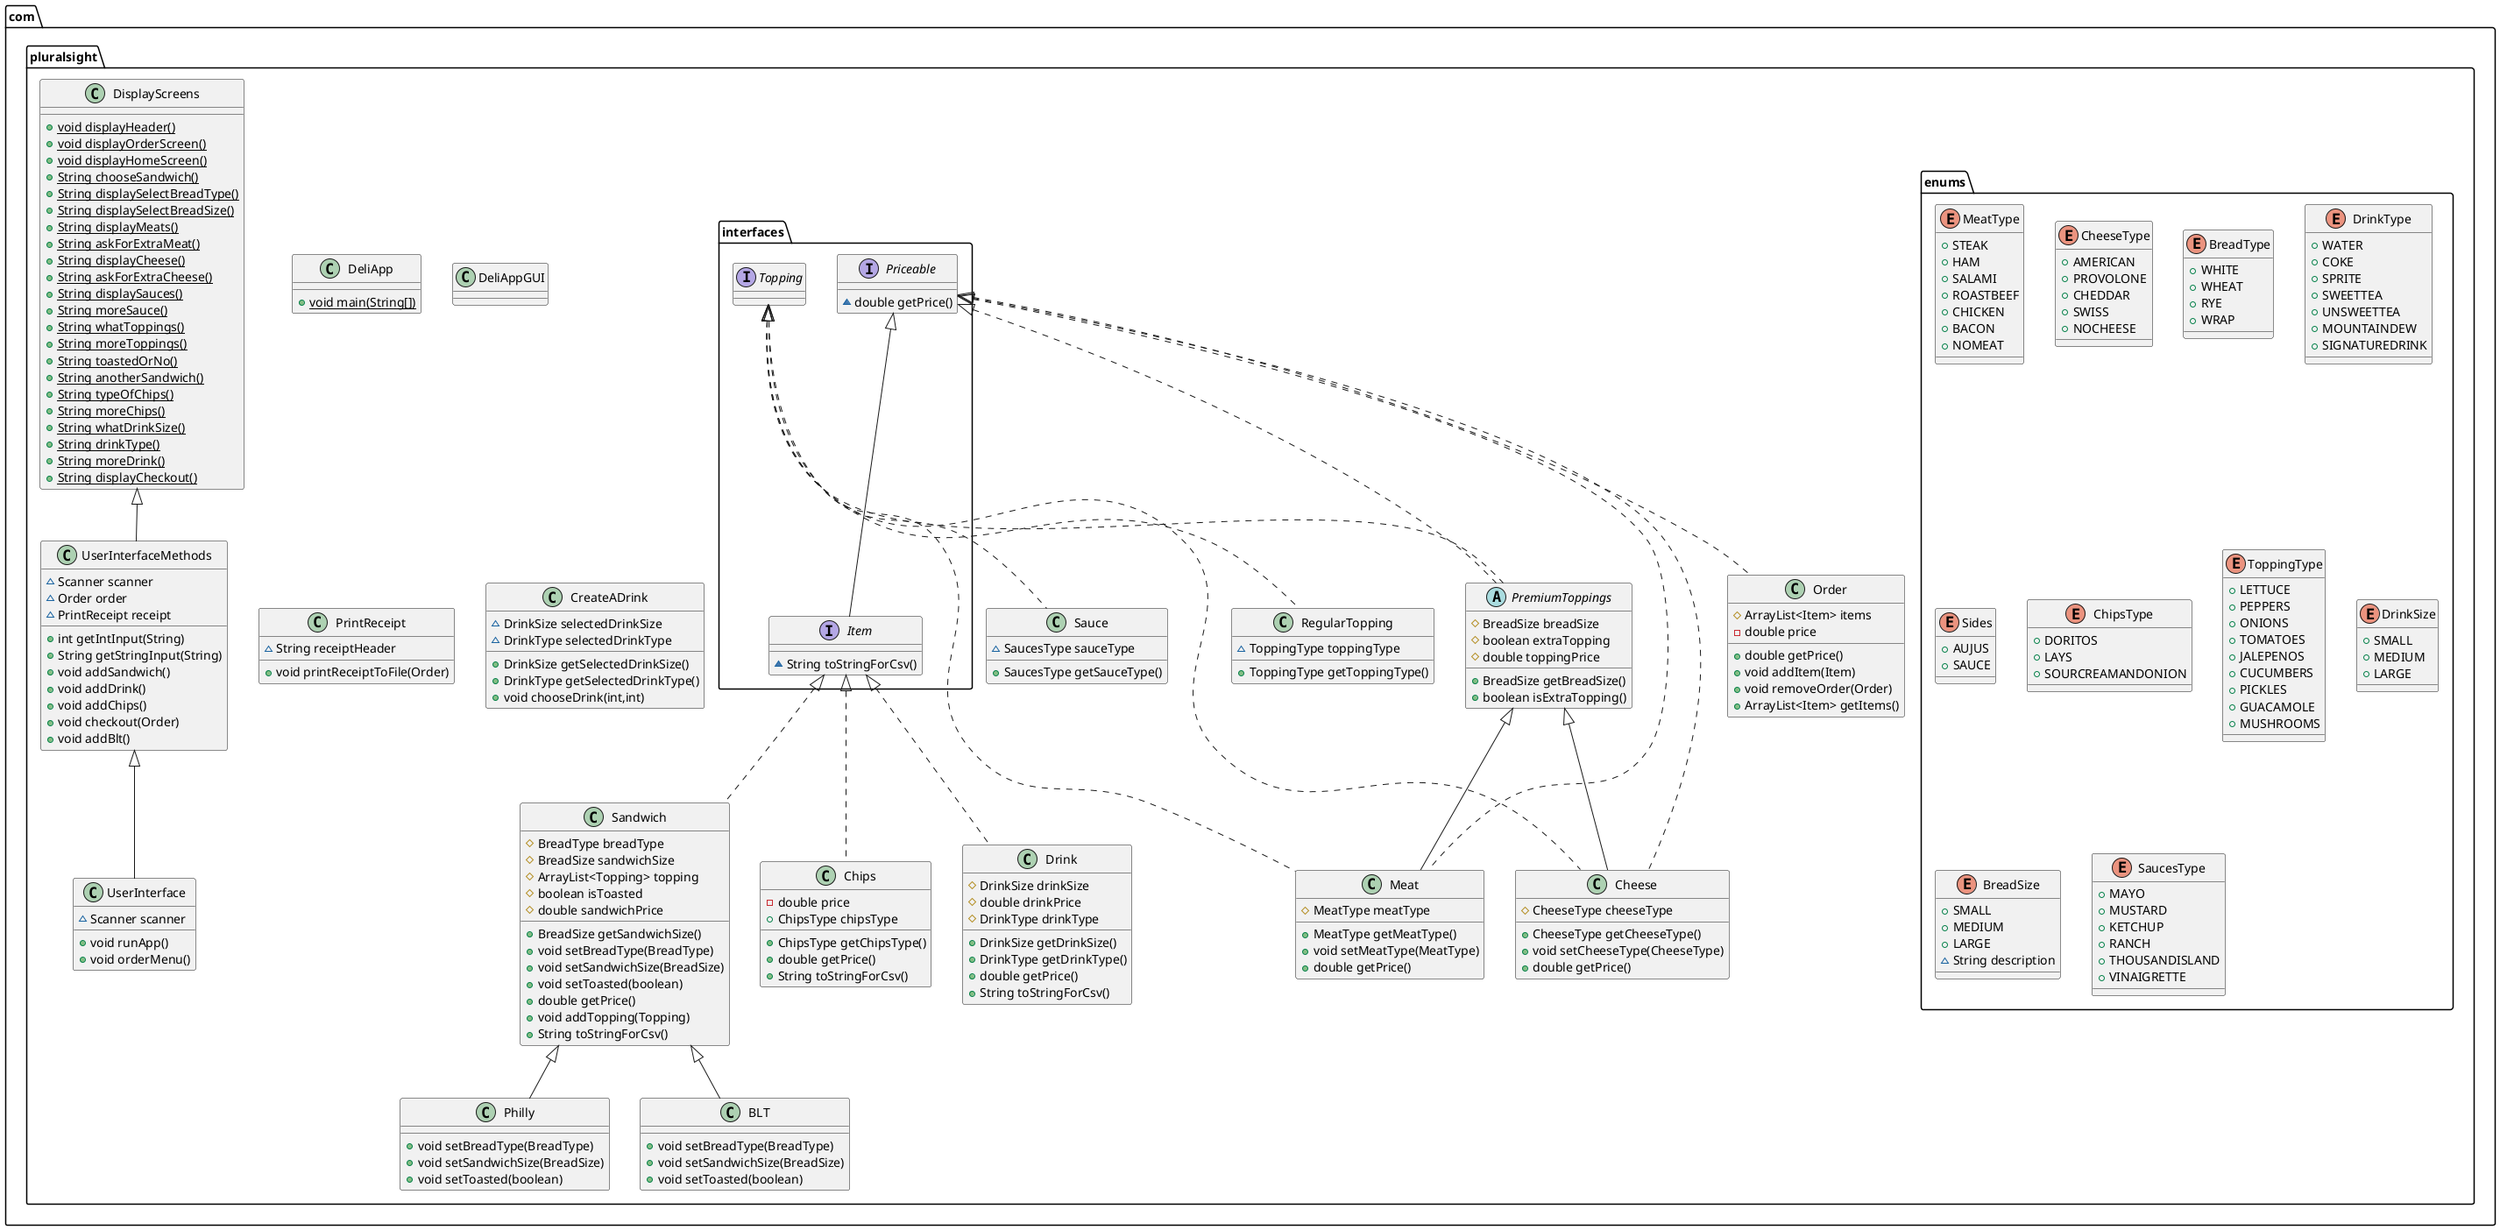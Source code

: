 @startuml
enum com.pluralsight.enums.MeatType {
+  STEAK
+  HAM
+  SALAMI
+  ROASTBEEF
+  CHICKEN
+  BACON
+  NOMEAT
}

class com.pluralsight.DeliApp {
+ {static} void main(String[])
}

class com.pluralsight.Chips {
- double price
+ ChipsType chipsType
+ ChipsType getChipsType()
+ double getPrice()
+ String toStringForCsv()
}


interface com.pluralsight.interfaces.Topping {
}
class com.pluralsight.Philly {
+ void setBreadType(BreadType)
+ void setSandwichSize(BreadSize)
+ void setToasted(boolean)
}

enum com.pluralsight.enums.CheeseType {
+  AMERICAN
+  PROVOLONE
+  CHEDDAR
+  SWISS
+  NOCHEESE
}

class com.pluralsight.RegularTopping {
~ ToppingType toppingType
+ ToppingType getToppingType()
}


class com.pluralsight.DisplayScreens {
+ {static} void displayHeader()
+ {static} void displayOrderScreen()
+ {static} void displayHomeScreen()
+ {static} String chooseSandwich()
+ {static} String displaySelectBreadType()
+ {static} String displaySelectBreadSize()
+ {static} String displayMeats()
+ {static} String askForExtraMeat()
+ {static} String displayCheese()
+ {static} String askForExtraCheese()
+ {static} String displaySauces()
+ {static} String moreSauce()
+ {static} String whatToppings()
+ {static} String moreToppings()
+ {static} String toastedOrNo()
+ {static} String anotherSandwich()
+ {static} String typeOfChips()
+ {static} String moreChips()
+ {static} String whatDrinkSize()
+ {static} String drinkType()
+ {static} String moreDrink()
+ {static} String displayCheckout()
}

enum com.pluralsight.enums.BreadType {
+  WHITE
+  WHEAT
+  RYE
+  WRAP
}

class com.pluralsight.DeliAppGUI {
}
enum com.pluralsight.enums.DrinkType {
+  WATER
+  COKE
+  SPRITE
+  SWEETTEA
+  UNSWEETTEA
+  MOUNTAINDEW
+  SIGNATUREDRINK
}

class com.pluralsight.UserInterface {
~ Scanner scanner
+ void runApp()
+ void orderMenu()
}


class com.pluralsight.Drink {
# DrinkSize drinkSize
# double drinkPrice
# DrinkType drinkType
+ DrinkSize getDrinkSize()
+ DrinkType getDrinkType()
+ double getPrice()
+ String toStringForCsv()
}


enum com.pluralsight.enums.Sides {
+  AUJUS
+  SAUCE
}

enum com.pluralsight.enums.ChipsType {
+  DORITOS
+  LAYS
+  SOURCREAMANDONION
}

class com.pluralsight.UserInterfaceMethods {
~ Scanner scanner
~ Order order
~ PrintReceipt receipt
+ int getIntInput(String)
+ String getStringInput(String)
+ void addSandwich()
+ void addDrink()
+ void addChips()
+ void checkout(Order)
+ void addBlt()
}


interface com.pluralsight.interfaces.Item {
~ String toStringForCsv()
}

interface com.pluralsight.interfaces.Priceable {
~ double getPrice()
}

abstract class com.pluralsight.PremiumToppings {
# BreadSize breadSize
# boolean extraTopping
# double toppingPrice
+ BreadSize getBreadSize()
+ boolean isExtraTopping()
}


class com.pluralsight.Order {
# ArrayList<Item> items
- double price
+ double getPrice()
+ void addItem(Item)
+ void removeOrder(Order)
+ ArrayList<Item> getItems()
}


class com.pluralsight.Sandwich {
# BreadType breadType
# BreadSize sandwichSize
# ArrayList<Topping> topping
# boolean isToasted
# double sandwichPrice
+ BreadSize getSandwichSize()
+ void setBreadType(BreadType)
+ void setSandwichSize(BreadSize)
+ void setToasted(boolean)
+ double getPrice()
+ void addTopping(Topping)
+ String toStringForCsv()
}


class com.pluralsight.BLT {
+ void setBreadType(BreadType)
+ void setSandwichSize(BreadSize)
+ void setToasted(boolean)
}

enum com.pluralsight.enums.ToppingType {
+  LETTUCE
+  PEPPERS
+  ONIONS
+  TOMATOES
+  JALEPENOS
+  CUCUMBERS
+  PICKLES
+  GUACAMOLE
+  MUSHROOMS
}

class com.pluralsight.Cheese {
# CheeseType cheeseType
+ CheeseType getCheeseType()
+ void setCheeseType(CheeseType)
+ double getPrice()
}


enum com.pluralsight.enums.DrinkSize {
+  SMALL
+  MEDIUM
+  LARGE
}

enum com.pluralsight.enums.BreadSize {
+  SMALL
+  MEDIUM
+  LARGE
~ String description
}

enum com.pluralsight.enums.SaucesType {
+  MAYO
+  MUSTARD
+  KETCHUP
+  RANCH
+  THOUSANDISLAND
+  VINAIGRETTE
}

class com.pluralsight.PrintReceipt {
~ String receiptHeader
+ void printReceiptToFile(Order)
}


class com.pluralsight.Meat {
# MeatType meatType
+ MeatType getMeatType()
+ void setMeatType(MeatType)
+ double getPrice()
}


class com.pluralsight.Sauce {
~ SaucesType sauceType
+ SaucesType getSauceType()
}


class com.pluralsight.CreateADrink {
~ DrinkSize selectedDrinkSize
~ DrinkType selectedDrinkType
+ DrinkSize getSelectedDrinkSize()
+ DrinkType getSelectedDrinkType()
+ void chooseDrink(int,int)
}




com.pluralsight.interfaces.Item <|.. com.pluralsight.Chips
com.pluralsight.Sandwich <|-- com.pluralsight.Philly
com.pluralsight.interfaces.Topping <|.. com.pluralsight.RegularTopping
com.pluralsight.UserInterfaceMethods <|-- com.pluralsight.UserInterface
com.pluralsight.interfaces.Item <|.. com.pluralsight.Drink
com.pluralsight.DisplayScreens <|-- com.pluralsight.UserInterfaceMethods
com.pluralsight.interfaces.Priceable <|-- com.pluralsight.interfaces.Item
com.pluralsight.interfaces.Priceable <|.. com.pluralsight.PremiumToppings
com.pluralsight.interfaces.Topping <|.. com.pluralsight.PremiumToppings
com.pluralsight.interfaces.Priceable <|.. com.pluralsight.Order
com.pluralsight.interfaces.Item <|.. com.pluralsight.Sandwich
com.pluralsight.Sandwich <|-- com.pluralsight.BLT
com.pluralsight.interfaces.Priceable <|.. com.pluralsight.Cheese
com.pluralsight.interfaces.Topping <|.. com.pluralsight.Cheese
com.pluralsight.PremiumToppings <|-- com.pluralsight.Cheese
com.pluralsight.interfaces.Priceable <|.. com.pluralsight.Meat
com.pluralsight.interfaces.Topping <|.. com.pluralsight.Meat
com.pluralsight.PremiumToppings <|-- com.pluralsight.Meat
com.pluralsight.interfaces.Topping <|.. com.pluralsight.Sauce
@enduml